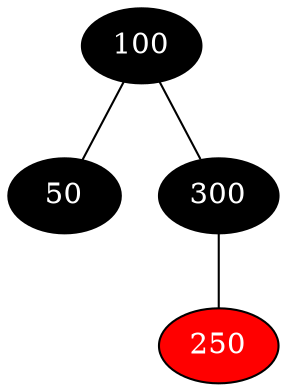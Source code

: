 strict graph G {
graph [ dpi = 500 ];
node [style = filled, fontcolor = white];
1 [label = 100, fillcolor = black];
2 [label = 50, fillcolor = black];
3 [label = 300, fillcolor = black];
4 [label = 250, fillcolor = red];
1--2;
1--3;
3--4;
}
